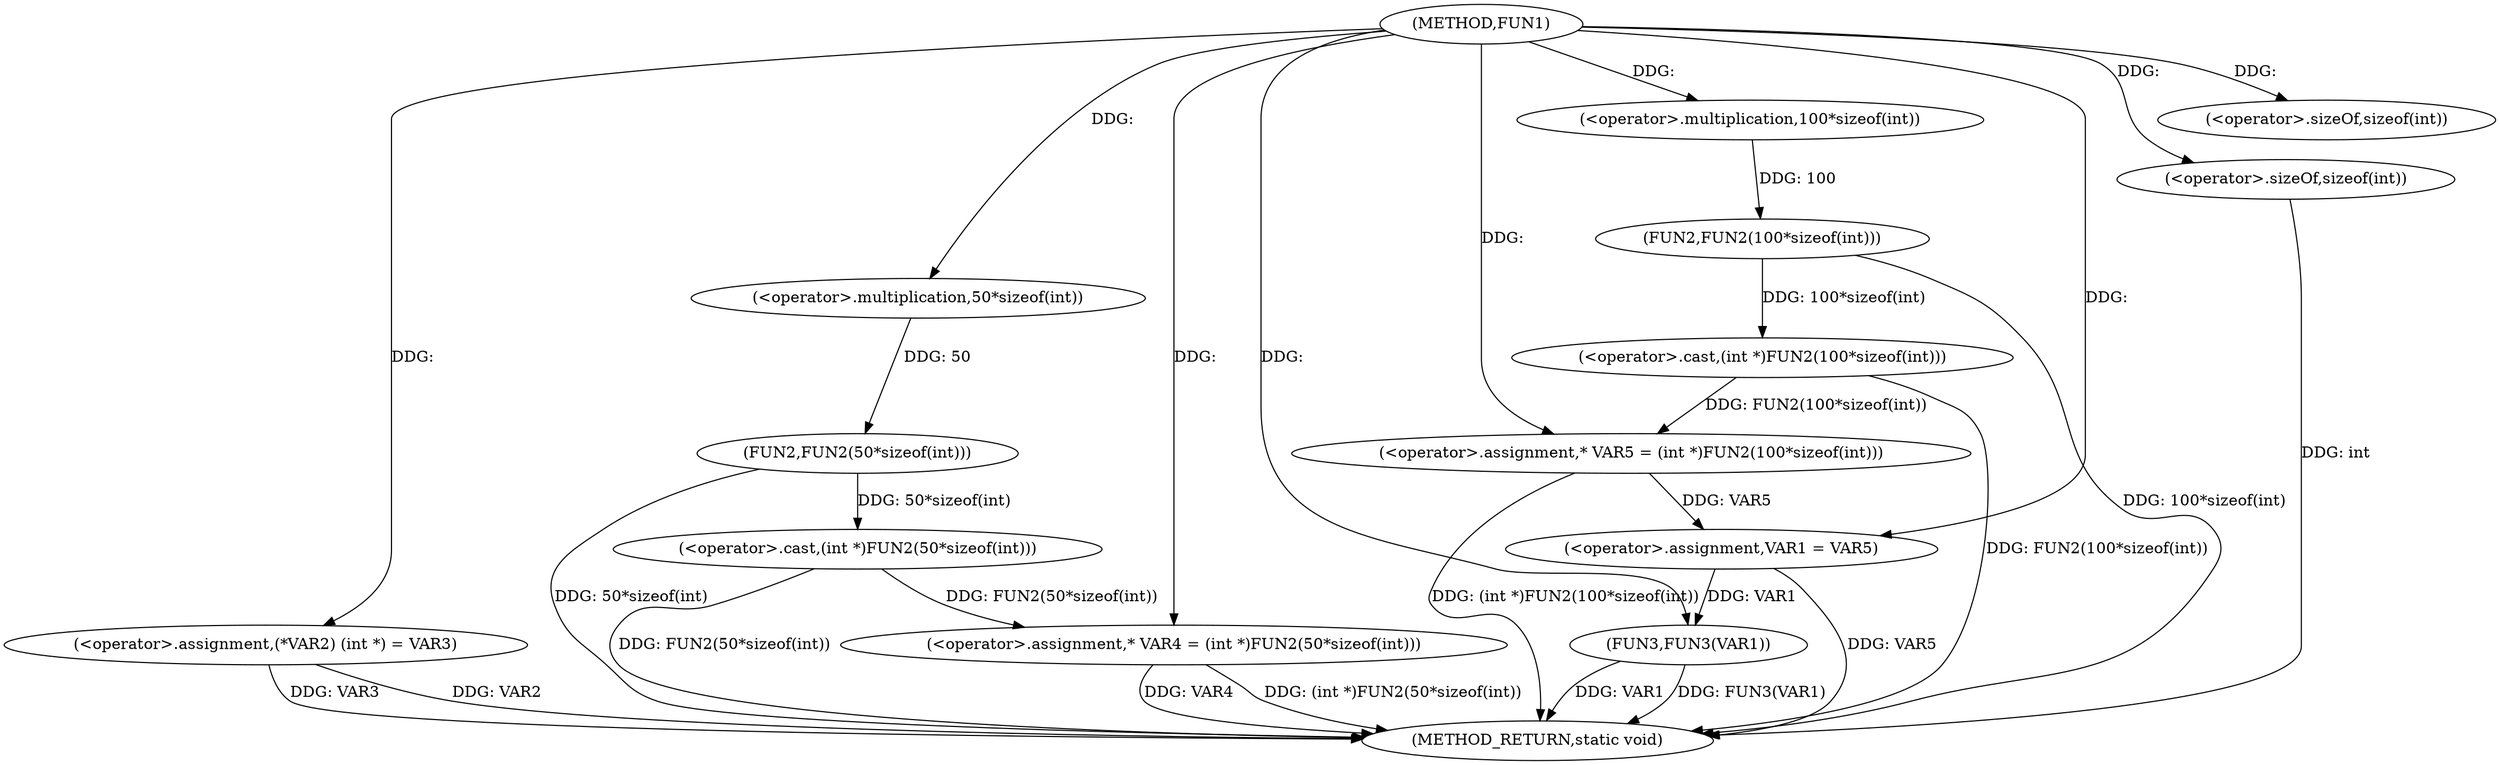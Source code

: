 digraph FUN1 {  
"1000100" [label = "(METHOD,FUN1)" ]
"1000132" [label = "(METHOD_RETURN,static void)" ]
"1000104" [label = "(<operator>.assignment,(*VAR2) (int *) = VAR3)" ]
"1000108" [label = "(<operator>.assignment,* VAR4 = (int *)FUN2(50*sizeof(int)))" ]
"1000110" [label = "(<operator>.cast,(int *)FUN2(50*sizeof(int)))" ]
"1000112" [label = "(FUN2,FUN2(50*sizeof(int)))" ]
"1000113" [label = "(<operator>.multiplication,50*sizeof(int))" ]
"1000115" [label = "(<operator>.sizeOf,sizeof(int))" ]
"1000118" [label = "(<operator>.assignment,* VAR5 = (int *)FUN2(100*sizeof(int)))" ]
"1000120" [label = "(<operator>.cast,(int *)FUN2(100*sizeof(int)))" ]
"1000122" [label = "(FUN2,FUN2(100*sizeof(int)))" ]
"1000123" [label = "(<operator>.multiplication,100*sizeof(int))" ]
"1000125" [label = "(<operator>.sizeOf,sizeof(int))" ]
"1000127" [label = "(<operator>.assignment,VAR1 = VAR5)" ]
"1000130" [label = "(FUN3,FUN3(VAR1))" ]
  "1000104" -> "1000132"  [ label = "DDG: VAR2"] 
  "1000122" -> "1000132"  [ label = "DDG: 100*sizeof(int)"] 
  "1000127" -> "1000132"  [ label = "DDG: VAR5"] 
  "1000110" -> "1000132"  [ label = "DDG: FUN2(50*sizeof(int))"] 
  "1000120" -> "1000132"  [ label = "DDG: FUN2(100*sizeof(int))"] 
  "1000130" -> "1000132"  [ label = "DDG: VAR1"] 
  "1000130" -> "1000132"  [ label = "DDG: FUN3(VAR1)"] 
  "1000125" -> "1000132"  [ label = "DDG: int"] 
  "1000112" -> "1000132"  [ label = "DDG: 50*sizeof(int)"] 
  "1000108" -> "1000132"  [ label = "DDG: (int *)FUN2(50*sizeof(int))"] 
  "1000118" -> "1000132"  [ label = "DDG: (int *)FUN2(100*sizeof(int))"] 
  "1000104" -> "1000132"  [ label = "DDG: VAR3"] 
  "1000108" -> "1000132"  [ label = "DDG: VAR4"] 
  "1000100" -> "1000104"  [ label = "DDG: "] 
  "1000110" -> "1000108"  [ label = "DDG: FUN2(50*sizeof(int))"] 
  "1000100" -> "1000108"  [ label = "DDG: "] 
  "1000112" -> "1000110"  [ label = "DDG: 50*sizeof(int)"] 
  "1000113" -> "1000112"  [ label = "DDG: 50"] 
  "1000100" -> "1000113"  [ label = "DDG: "] 
  "1000100" -> "1000115"  [ label = "DDG: "] 
  "1000120" -> "1000118"  [ label = "DDG: FUN2(100*sizeof(int))"] 
  "1000100" -> "1000118"  [ label = "DDG: "] 
  "1000122" -> "1000120"  [ label = "DDG: 100*sizeof(int)"] 
  "1000123" -> "1000122"  [ label = "DDG: 100"] 
  "1000100" -> "1000123"  [ label = "DDG: "] 
  "1000100" -> "1000125"  [ label = "DDG: "] 
  "1000118" -> "1000127"  [ label = "DDG: VAR5"] 
  "1000100" -> "1000127"  [ label = "DDG: "] 
  "1000127" -> "1000130"  [ label = "DDG: VAR1"] 
  "1000100" -> "1000130"  [ label = "DDG: "] 
}
